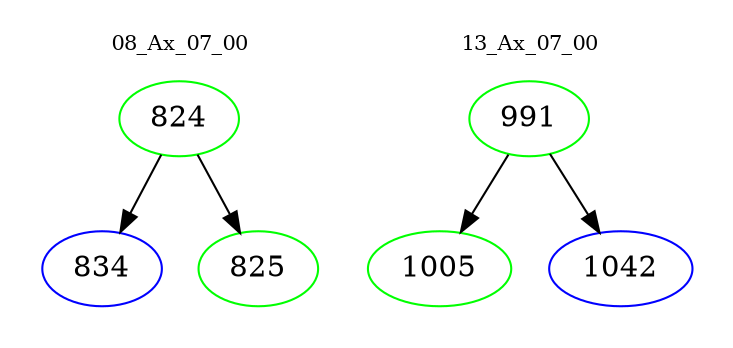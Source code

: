 digraph{
subgraph cluster_0 {
color = white
label = "08_Ax_07_00";
fontsize=10;
T0_824 [label="824", color="green"]
T0_824 -> T0_834 [color="black"]
T0_834 [label="834", color="blue"]
T0_824 -> T0_825 [color="black"]
T0_825 [label="825", color="green"]
}
subgraph cluster_1 {
color = white
label = "13_Ax_07_00";
fontsize=10;
T1_991 [label="991", color="green"]
T1_991 -> T1_1005 [color="black"]
T1_1005 [label="1005", color="green"]
T1_991 -> T1_1042 [color="black"]
T1_1042 [label="1042", color="blue"]
}
}
